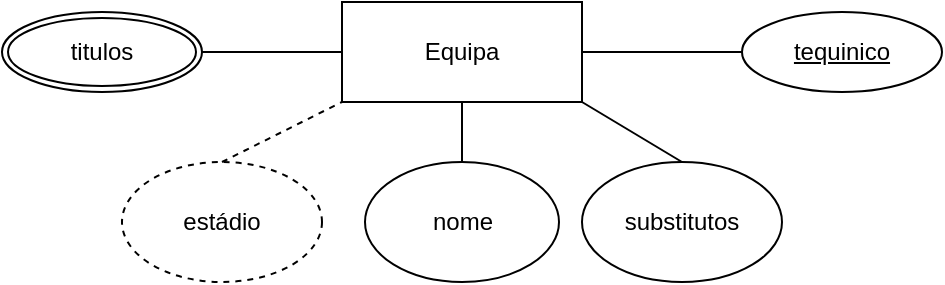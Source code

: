 <mxfile version="24.7.16">
  <diagram name="Página-1" id="aXLpPnv2NKacDEt0Qhfw">
    <mxGraphModel dx="955" dy="558" grid="1" gridSize="10" guides="1" tooltips="1" connect="1" arrows="1" fold="1" page="1" pageScale="1" pageWidth="827" pageHeight="1169" math="0" shadow="0">
      <root>
        <mxCell id="0" />
        <mxCell id="1" parent="0" />
        <mxCell id="0BGUU8HDMgY6EAeC4oMd-1" value="Equipa" style="rounded=0;whiteSpace=wrap;html=1;" vertex="1" parent="1">
          <mxGeometry x="360" y="180" width="120" height="50" as="geometry" />
        </mxCell>
        <mxCell id="0BGUU8HDMgY6EAeC4oMd-2" value="substitutos" style="ellipse;whiteSpace=wrap;html=1;" vertex="1" parent="1">
          <mxGeometry x="480" y="260" width="100" height="60" as="geometry" />
        </mxCell>
        <mxCell id="0BGUU8HDMgY6EAeC4oMd-3" value="" style="endArrow=none;html=1;rounded=0;exitX=0.5;exitY=0;exitDx=0;exitDy=0;entryX=1;entryY=1;entryDx=0;entryDy=0;" edge="1" parent="1" source="0BGUU8HDMgY6EAeC4oMd-2" target="0BGUU8HDMgY6EAeC4oMd-1">
          <mxGeometry width="50" height="50" relative="1" as="geometry">
            <mxPoint x="450" y="250" as="sourcePoint" />
            <mxPoint x="500" y="200" as="targetPoint" />
          </mxGeometry>
        </mxCell>
        <mxCell id="0BGUU8HDMgY6EAeC4oMd-4" value="nome" style="ellipse;whiteSpace=wrap;html=1;" vertex="1" parent="1">
          <mxGeometry x="371.5" y="260" width="97" height="60" as="geometry" />
        </mxCell>
        <mxCell id="0BGUU8HDMgY6EAeC4oMd-5" value="" style="endArrow=none;html=1;rounded=0;exitX=0.5;exitY=0;exitDx=0;exitDy=0;entryX=0.5;entryY=1;entryDx=0;entryDy=0;" edge="1" parent="1" source="0BGUU8HDMgY6EAeC4oMd-4" target="0BGUU8HDMgY6EAeC4oMd-1">
          <mxGeometry width="50" height="50" relative="1" as="geometry">
            <mxPoint x="450" y="250" as="sourcePoint" />
            <mxPoint x="500" y="200" as="targetPoint" />
          </mxGeometry>
        </mxCell>
        <mxCell id="0BGUU8HDMgY6EAeC4oMd-6" value="estádio" style="ellipse;whiteSpace=wrap;html=1;dashed=1;" vertex="1" parent="1">
          <mxGeometry x="250" y="260" width="100" height="60" as="geometry" />
        </mxCell>
        <mxCell id="0BGUU8HDMgY6EAeC4oMd-7" value="" style="endArrow=none;html=1;rounded=0;exitX=0.5;exitY=0;exitDx=0;exitDy=0;entryX=0;entryY=1;entryDx=0;entryDy=0;dashed=1;" edge="1" parent="1" source="0BGUU8HDMgY6EAeC4oMd-6" target="0BGUU8HDMgY6EAeC4oMd-1">
          <mxGeometry width="50" height="50" relative="1" as="geometry">
            <mxPoint x="450" y="250" as="sourcePoint" />
            <mxPoint x="500" y="200" as="targetPoint" />
          </mxGeometry>
        </mxCell>
        <mxCell id="0BGUU8HDMgY6EAeC4oMd-15" value="titulos" style="ellipse;shape=doubleEllipse;margin=3;whiteSpace=wrap;html=1;align=center;" vertex="1" parent="1">
          <mxGeometry x="190" y="185" width="100" height="40" as="geometry" />
        </mxCell>
        <mxCell id="0BGUU8HDMgY6EAeC4oMd-16" value="" style="endArrow=none;html=1;rounded=0;exitX=1;exitY=0.5;exitDx=0;exitDy=0;entryX=0;entryY=0.5;entryDx=0;entryDy=0;" edge="1" parent="1" source="0BGUU8HDMgY6EAeC4oMd-15" target="0BGUU8HDMgY6EAeC4oMd-1">
          <mxGeometry width="50" height="50" relative="1" as="geometry">
            <mxPoint x="390" y="210" as="sourcePoint" />
            <mxPoint x="440" y="160" as="targetPoint" />
          </mxGeometry>
        </mxCell>
        <mxCell id="0BGUU8HDMgY6EAeC4oMd-17" value="tequinico" style="ellipse;whiteSpace=wrap;html=1;align=center;fontStyle=4;" vertex="1" parent="1">
          <mxGeometry x="560" y="185" width="100" height="40" as="geometry" />
        </mxCell>
        <mxCell id="0BGUU8HDMgY6EAeC4oMd-18" value="" style="endArrow=none;html=1;rounded=0;entryX=0;entryY=0.5;entryDx=0;entryDy=0;exitX=1;exitY=0.5;exitDx=0;exitDy=0;" edge="1" parent="1" source="0BGUU8HDMgY6EAeC4oMd-1" target="0BGUU8HDMgY6EAeC4oMd-17">
          <mxGeometry width="50" height="50" relative="1" as="geometry">
            <mxPoint x="390" y="210" as="sourcePoint" />
            <mxPoint x="440" y="160" as="targetPoint" />
          </mxGeometry>
        </mxCell>
      </root>
    </mxGraphModel>
  </diagram>
</mxfile>
